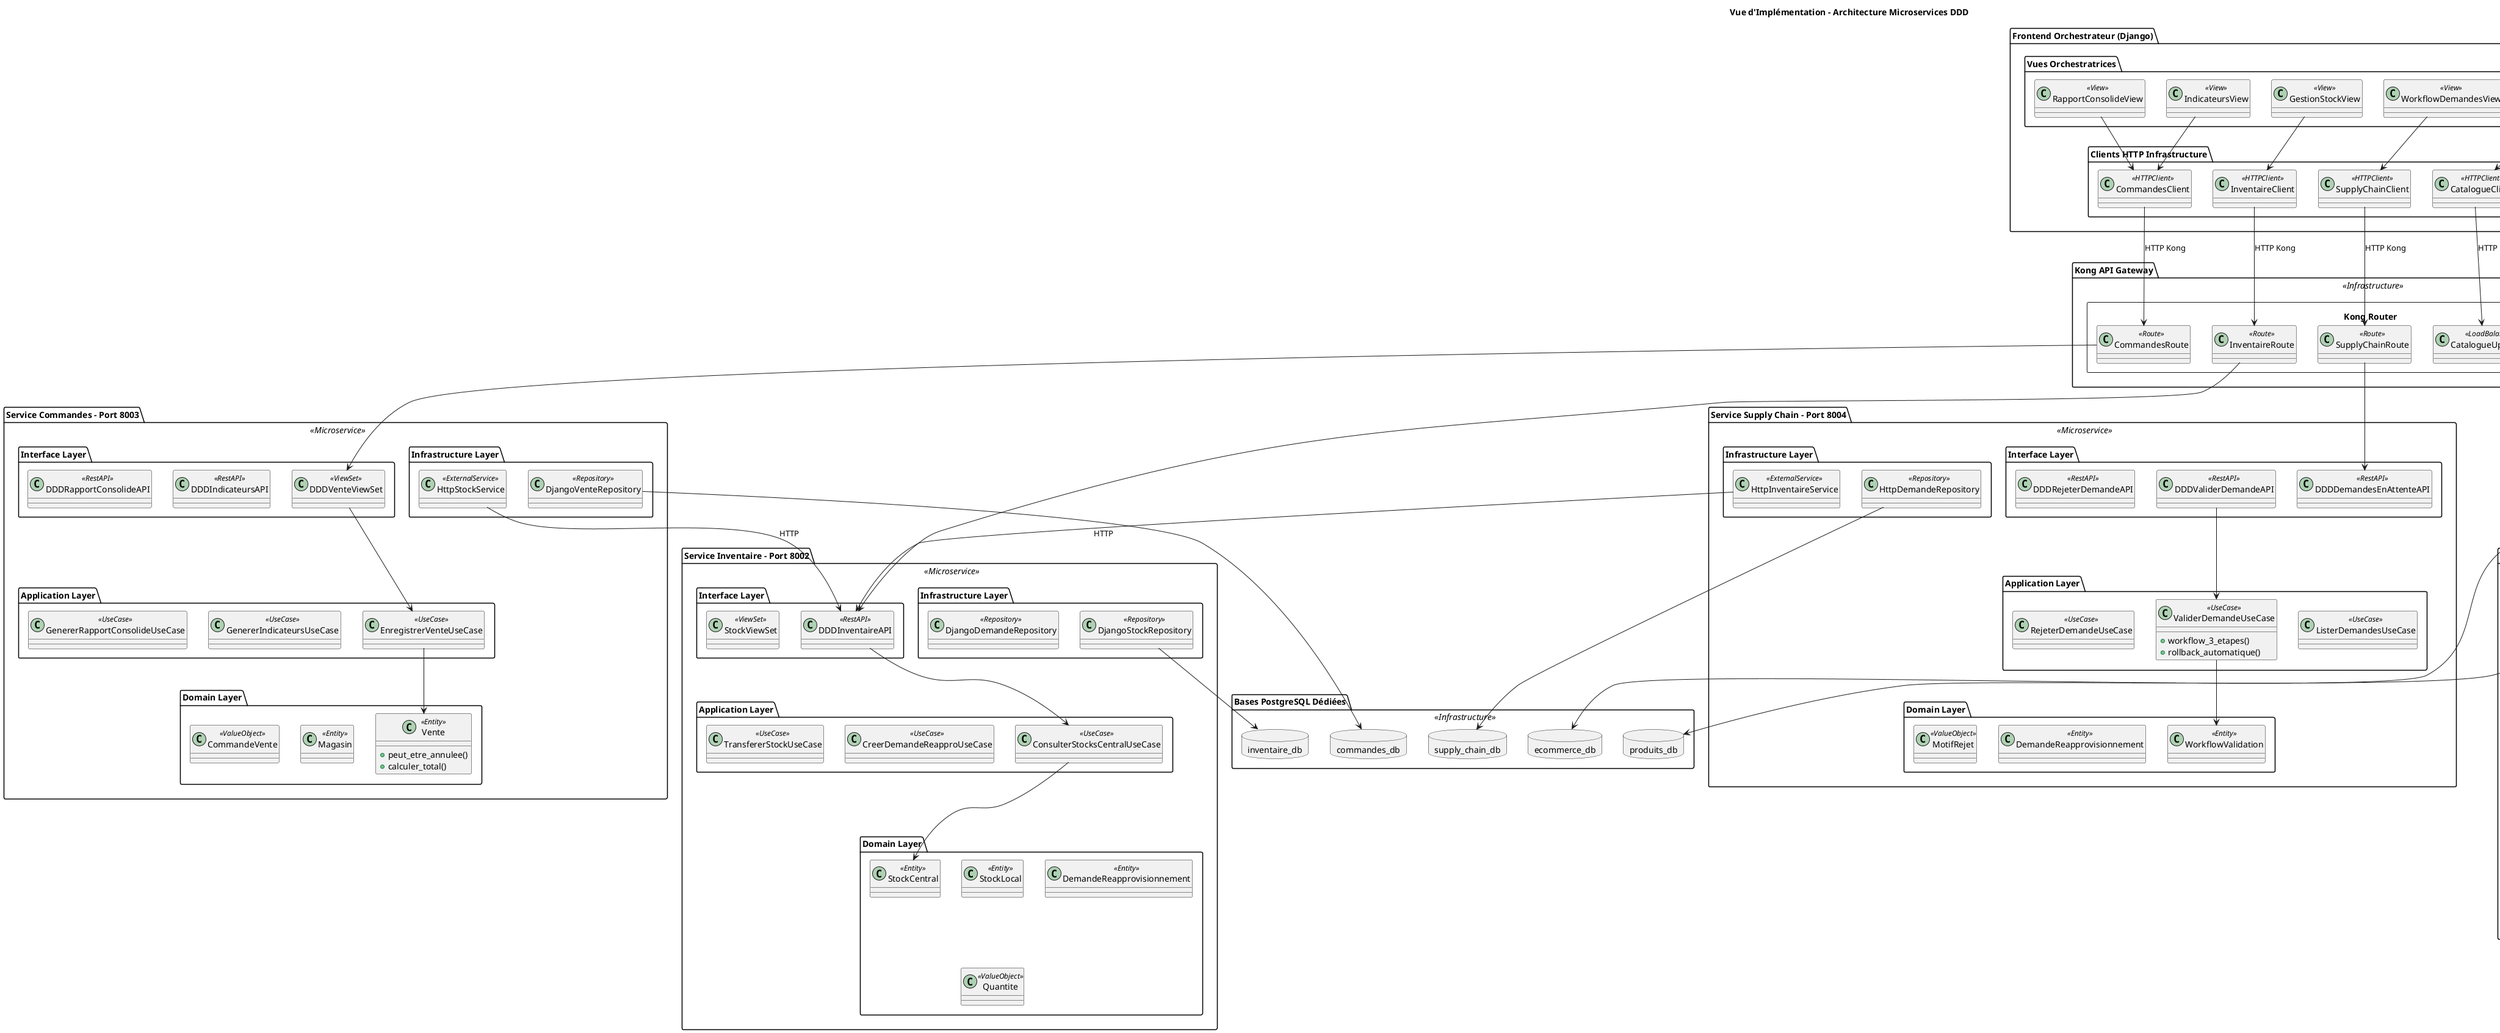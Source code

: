 @startuml vue-implementation
allowmixing
title Vue d'Implémentation - Architecture Microservices DDD

' === FRONTEND ORCHESTRATEUR ===
package "Frontend Orchestrateur (Django)" {
  package "Vues Orchestratrices" {
    class "RapportConsolideView" <<View>>
    class "GestionStockView" <<View>>
    class "IndicateursView" <<View>>
    class "GestionProduitsView" <<View>>
    class "WorkflowDemandesView" <<View>>
  }
  
  package "Clients HTTP Infrastructure" {
    class "CatalogueClient" <<HTTPClient>>
    class "InventaireClient" <<HTTPClient>>
    class "CommandesClient" <<HTTPClient>>
    class "SupplyChainClient" <<HTTPClient>>
    class "EcommerceClient" <<HTTPClient>>
  }
}

' === KONG API GATEWAY ===
package "Kong API Gateway" <<Infrastructure>> {
  component "Kong Router" {
    class "CatalogueUpstream" <<LoadBalancer>>
    class "InventaireRoute" <<Route>>
    class "CommandesRoute" <<Route>>
    class "SupplyChainRoute" <<Route>>
    class "EcommerceRoute" <<Route>>
  }
}

' === SERVICE CATALOGUE (LOAD BALANCÉ) ===
package "Service Catalogue - Port 8001" <<Microservice>> {
  package "Interface Layer" {
    class "DDDCatalogueAPI" <<RestAPI>>
    class "ProduitViewSet" <<ViewSet>>
  }
  package "Application Layer" {
    class "RechercherProduitsUseCase" <<UseCase>>
    class "AjouterProduitUseCase" <<UseCase>>
    class "ModifierPrixUseCase" <<UseCase>>
  }
  package "Domain Layer" {
    class "Produit" <<Entity>> {
      +archiver()
      +valider_prix()
      +est_actif()
    }
    class "PrixMonetaire" <<ValueObject>>
    class "NomProduit" <<ValueObject>>
  }
  package "Infrastructure Layer" {
    class "DjangoProduitRepository" <<Repository>>
  }
}

' === SERVICE INVENTAIRE ===
package "Service Inventaire - Port 8002" <<Microservice>> {
  package "Interface Layer" {
    class "DDDInventaireAPI" <<RestAPI>>
    class "StockViewSet" <<ViewSet>>
  }
  package "Application Layer" {
    class "ConsulterStocksCentralUseCase" <<UseCase>>
    class "CreerDemandeReapproUseCase" <<UseCase>>
    class "TransfererStockUseCase" <<UseCase>>
  }
  package "Domain Layer" {
    class "StockCentral" <<Entity>>
    class "StockLocal" <<Entity>>
    class "DemandeReapprovisionnement" <<Entity>>
    class "Quantite" <<ValueObject>>
  }
  package "Infrastructure Layer" {
    class "DjangoStockRepository" <<Repository>>
    class "DjangoDemandeRepository" <<Repository>>
  }
}

' === SERVICE COMMANDES ===
package "Service Commandes - Port 8003" <<Microservice>> {
  package "Interface Layer" {
    class "DDDVenteViewSet" <<ViewSet>>
    class "DDDIndicateursAPI" <<RestAPI>>
    class "DDDRapportConsolideAPI" <<RestAPI>>
  }
  package "Application Layer" {
    class "EnregistrerVenteUseCase" <<UseCase>>
    class "GenererIndicateursUseCase" <<UseCase>>
    class "GenererRapportConsolideUseCase" <<UseCase>>
  }
  package "Domain Layer" {
    class "Vente" <<Entity>> {
      +peut_etre_annulee()
      +calculer_total()
    }
    class "Magasin" <<Entity>>
    class "CommandeVente" <<ValueObject>>
  }
  package "Infrastructure Layer" {
    class "DjangoVenteRepository" <<Repository>>
    class "HttpStockService" <<ExternalService>>
  }
}

' === SERVICE SUPPLY CHAIN ===
package "Service Supply Chain - Port 8004" <<Microservice>> {
  package "Interface Layer" {
    class "DDDDemandesEnAttenteAPI" <<RestAPI>>
    class "DDDValiderDemandeAPI" <<RestAPI>>
    class "DDDRejeterDemandeAPI" <<RestAPI>>
  }
  package "Application Layer" {
    class "ListerDemandesUseCase" <<UseCase>>
    class "ValiderDemandeUseCase" <<UseCase>> {
      +workflow_3_etapes()
      +rollback_automatique()
    }
    class "RejeterDemandeUseCase" <<UseCase>>
  }
  package "Domain Layer" {
    class "WorkflowValidation" <<Entity>>
    class "DemandeReapprovisionnement" <<Entity>>
    class "MotifRejet" <<ValueObject>>
  }
  package "Infrastructure Layer" {
    class "HttpDemandeRepository" <<Repository>>
    class "HttpInventaireService" <<ExternalService>>
  }
}

' === SERVICE ECOMMERCE ===
package "Service E-commerce - Port 8005" <<Microservice>> {
  package "Interface Layer" {
    class "DDDClientAPI" <<RestAPI>>
    class "DDDPanierAPI" <<RestAPI>>
    class "DDDCheckoutAPI" <<RestAPI>>
  }
  package "Application Layer" {
    class "CreerCompteClientUseCase" <<UseCase>>
    class "AjouterProduitPanierUseCase" <<UseCase>>
    class "CheckoutEcommerceUseCase" <<UseCase>>
  }
  package "Domain Layer" {
    class "Client" <<Entity>>
    class "Panier" <<Entity>>
    class "ProcessusCheckout" <<Entity>>
    class "AdresseLivraison" <<ValueObject>>
  }
  package "Infrastructure Layer" {
    class "DjangoClientRepository" <<Repository>>
    class "DjangoPanierRepository" <<Repository>>
    class "HttpCatalogueService" <<ExternalService>>
  }
}

' === BASES DE DONNÉES ===
package "Bases PostgreSQL Dédiées" <<Infrastructure>> {
  database "produits_db" as ProdDB
  database "inventaire_db" as InvDB
  database "commandes_db" as CmdDB
  database "supply_chain_db" as SupDB
  database "ecommerce_db" as EcoDB
}

' === CONNEXIONS FRONTEND ===
RapportConsolideView --> CommandesClient
GestionStockView --> InventaireClient
IndicateursView --> CommandesClient
GestionProduitsView --> CatalogueClient
WorkflowDemandesView --> SupplyChainClient

' === CONNEXIONS HTTP VIA KONG ===
CatalogueClient --> CatalogueUpstream : HTTP Kong
InventaireClient --> InventaireRoute : HTTP Kong
CommandesClient --> CommandesRoute : HTTP Kong
SupplyChainClient --> SupplyChainRoute : HTTP Kong
EcommerceClient --> EcommerceRoute : HTTP Kong

' === CONNEXIONS KONG VERS SERVICES ===
CatalogueUpstream --> DDDCatalogueAPI : Load Balanced
InventaireRoute --> DDDInventaireAPI
CommandesRoute --> DDDVenteViewSet
SupplyChainRoute --> DDDDemandesEnAttenteAPI
EcommerceRoute --> DDDClientAPI

' === CONNEXIONS INTER-SERVICES HTTP ===
HttpStockService --> DDDInventaireAPI : HTTP
HttpInventaireService --> DDDInventaireAPI : HTTP
HttpCatalogueService --> DDDCatalogueAPI : HTTP

' === CONNEXIONS DDD INTERNES ===
DDDCatalogueAPI --> RechercherProduitsUseCase
RechercherProduitsUseCase --> Produit
DDDInventaireAPI --> ConsulterStocksCentralUseCase
ConsulterStocksCentralUseCase --> StockCentral
DDDVenteViewSet --> EnregistrerVenteUseCase
EnregistrerVenteUseCase --> Vente
DDDValiderDemandeAPI --> ValiderDemandeUseCase
ValiderDemandeUseCase --> WorkflowValidation
DDDClientAPI --> CreerCompteClientUseCase
CreerCompteClientUseCase --> Client

' === CONNEXIONS REPOSITORIES ===
DjangoProduitRepository --> ProdDB
DjangoStockRepository --> InvDB
DjangoVenteRepository --> CmdDB
HttpDemandeRepository --> SupDB
DjangoClientRepository --> EcoDB

@enduml